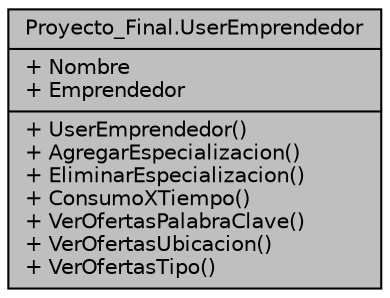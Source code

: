 digraph "Proyecto_Final.UserEmprendedor"
{
 // INTERACTIVE_SVG=YES
 // LATEX_PDF_SIZE
  edge [fontname="Helvetica",fontsize="10",labelfontname="Helvetica",labelfontsize="10"];
  node [fontname="Helvetica",fontsize="10",shape=record];
  Node1 [label="{Proyecto_Final.UserEmprendedor\n|+ Nombre\l+ Emprendedor\l|+ UserEmprendedor()\l+ AgregarEspecializacion()\l+ EliminarEspecializacion()\l+ ConsumoXTiempo()\l+ VerOfertasPalabraClave()\l+ VerOfertasUbicacion()\l+ VerOfertasTipo()\l}",height=0.2,width=0.4,color="black", fillcolor="grey75", style="filled", fontcolor="black",tooltip="Esta clase representa a los usuarios emprendedores en el sistema."];
}
